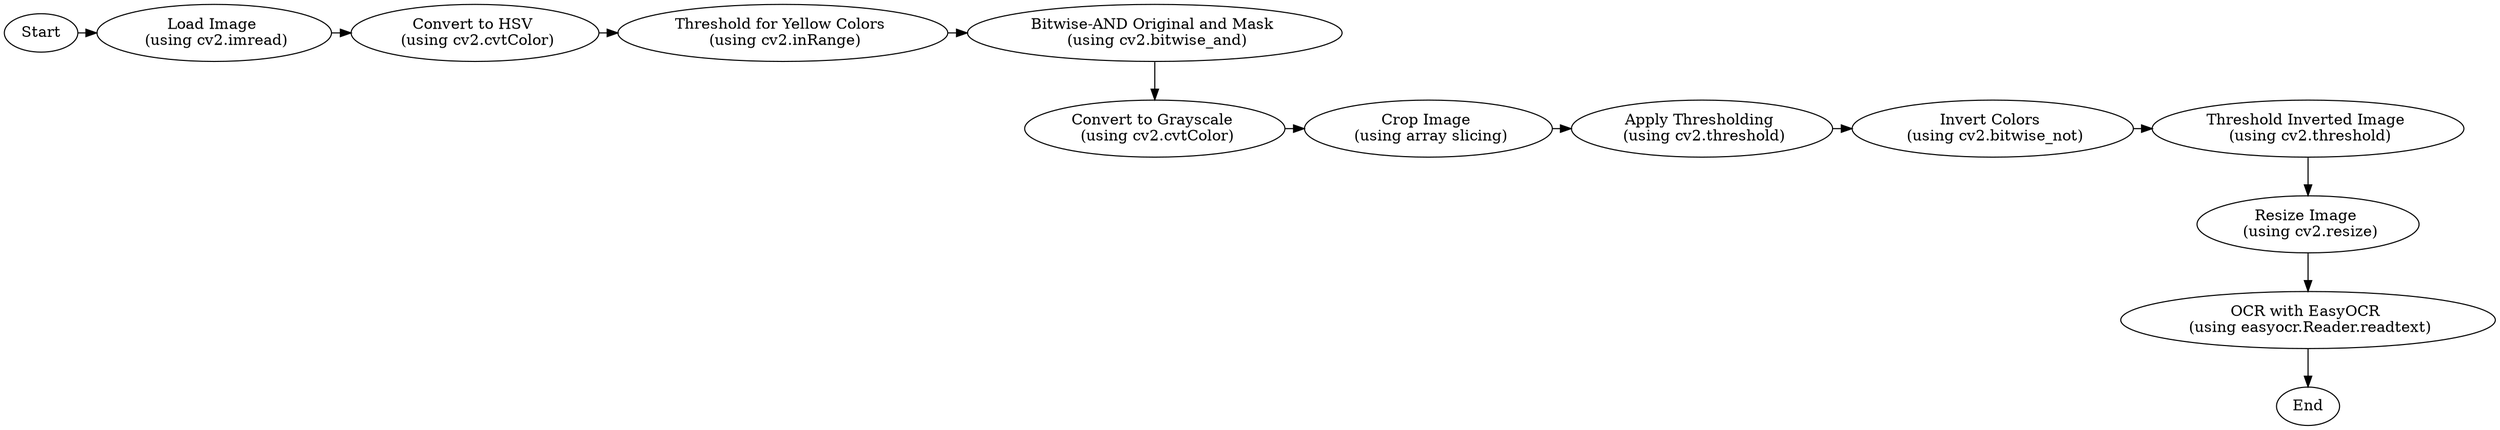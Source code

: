 digraph {
	{
		rank=same
		A [label=Start]
		B [label="Load Image 
 (using cv2.imread)"]
		C [label="Convert to HSV 
 (using cv2.cvtColor)"]
		D [label="Threshold for Yellow Colors 
 (using cv2.inRange)"]
		E [label="Bitwise-AND Original and Mask 
 (using cv2.bitwise_and)"]
	}
	{
		rank=same
		F [label="Convert to Grayscale 
 (using cv2.cvtColor)"]
		G [label="Crop Image 
 (using array slicing)"]
		H [label="Apply Thresholding 
 (using cv2.threshold)"]
		I [label="Invert Colors 
 (using cv2.bitwise_not)"]
		J [label="Threshold Inverted Image 
 (using cv2.threshold)"]
	}
	K [label="Resize Image 
 (using cv2.resize)"]
	L [label="OCR with EasyOCR 
 (using easyocr.Reader.readtext)"]
	M [label=End]
	A -> B
	B -> C
	C -> D
	D -> E
	E -> F
	F -> G
	G -> H
	H -> I
	I -> J
	J -> K
	K -> L
	L -> M
}
